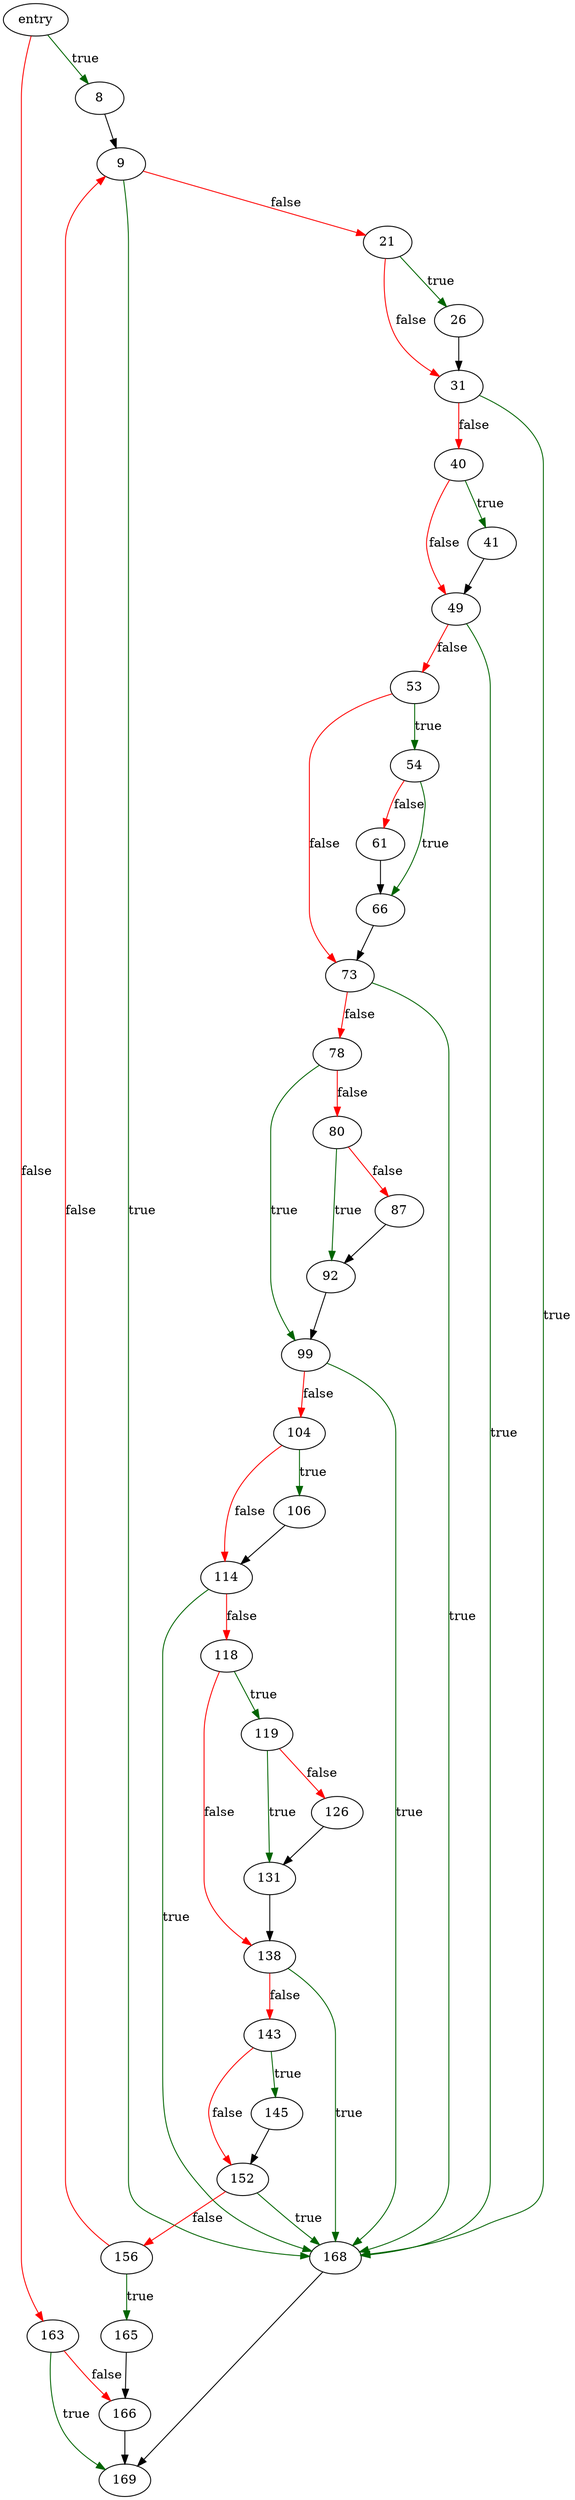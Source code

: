 digraph "base32_encode" {
	// Node definitions.
	4 [label=entry];
	8;
	9;
	21;
	26;
	31;
	40;
	41;
	49;
	53;
	54;
	61;
	66;
	73;
	78;
	80;
	87;
	92;
	99;
	104;
	106;
	114;
	118;
	119;
	126;
	131;
	138;
	143;
	145;
	152;
	156;
	163;
	165;
	166;
	168;
	169;

	// Edge definitions.
	4 -> 8 [
		color=darkgreen
		label=true
	];
	4 -> 163 [
		color=red
		label=false
	];
	8 -> 9;
	9 -> 21 [
		color=red
		label=false
	];
	9 -> 168 [
		color=darkgreen
		label=true
	];
	21 -> 26 [
		color=darkgreen
		label=true
	];
	21 -> 31 [
		color=red
		label=false
	];
	26 -> 31;
	31 -> 40 [
		color=red
		label=false
	];
	31 -> 168 [
		color=darkgreen
		label=true
	];
	40 -> 41 [
		color=darkgreen
		label=true
	];
	40 -> 49 [
		color=red
		label=false
	];
	41 -> 49;
	49 -> 53 [
		color=red
		label=false
	];
	49 -> 168 [
		color=darkgreen
		label=true
	];
	53 -> 54 [
		color=darkgreen
		label=true
	];
	53 -> 73 [
		color=red
		label=false
	];
	54 -> 61 [
		color=red
		label=false
	];
	54 -> 66 [
		color=darkgreen
		label=true
	];
	61 -> 66;
	66 -> 73;
	73 -> 78 [
		color=red
		label=false
	];
	73 -> 168 [
		color=darkgreen
		label=true
	];
	78 -> 80 [
		color=red
		label=false
	];
	78 -> 99 [
		color=darkgreen
		label=true
	];
	80 -> 87 [
		color=red
		label=false
	];
	80 -> 92 [
		color=darkgreen
		label=true
	];
	87 -> 92;
	92 -> 99;
	99 -> 104 [
		color=red
		label=false
	];
	99 -> 168 [
		color=darkgreen
		label=true
	];
	104 -> 106 [
		color=darkgreen
		label=true
	];
	104 -> 114 [
		color=red
		label=false
	];
	106 -> 114;
	114 -> 118 [
		color=red
		label=false
	];
	114 -> 168 [
		color=darkgreen
		label=true
	];
	118 -> 119 [
		color=darkgreen
		label=true
	];
	118 -> 138 [
		color=red
		label=false
	];
	119 -> 126 [
		color=red
		label=false
	];
	119 -> 131 [
		color=darkgreen
		label=true
	];
	126 -> 131;
	131 -> 138;
	138 -> 143 [
		color=red
		label=false
	];
	138 -> 168 [
		color=darkgreen
		label=true
	];
	143 -> 145 [
		color=darkgreen
		label=true
	];
	143 -> 152 [
		color=red
		label=false
	];
	145 -> 152;
	152 -> 156 [
		color=red
		label=false
	];
	152 -> 168 [
		color=darkgreen
		label=true
	];
	156 -> 9 [
		color=red
		label=false
	];
	156 -> 165 [
		color=darkgreen
		label=true
	];
	163 -> 166 [
		color=red
		label=false
	];
	163 -> 169 [
		color=darkgreen
		label=true
	];
	165 -> 166;
	166 -> 169;
	168 -> 169;
}